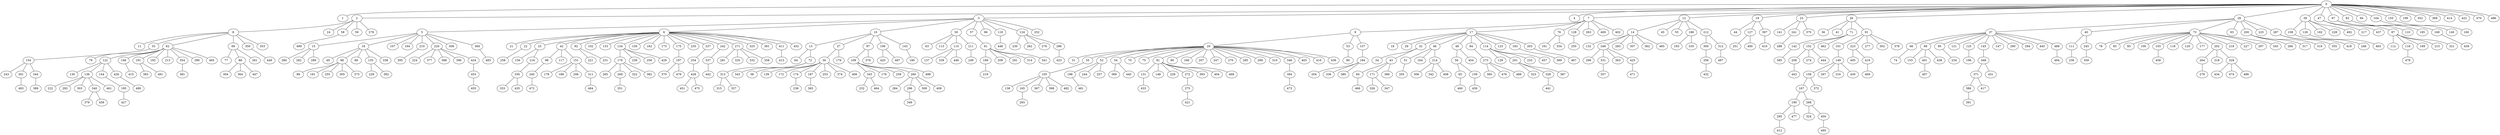 graph G {
    "0";
    "1";
    "2";
    "3";
    "4";
    "7";
    "12";
    "19";
    "23";
    "26";
    "28";
    "39";
    "47";
    "67";
    "82";
    "94";
    "104";
    "155";
    "199";
    "352";
    "368";
    "414";
    "422";
    "470";
    "486";
    "160";
    "140";
    "168";
    "439";
    "87";
    "110";
    "185";
    "112";
    "116";
    "169";
    "215";
    "321";
    "478";
    "217";
    "437";
    "108";
    "126";
    "182";
    "228";
    "492";
    "463";
    "246";
    "37";
    "40";
    "73";
    "93";
    "200";
    "225";
    "287";
    "355";
    "418";
    "266";
    "317";
    "319";
    "78";
    "83";
    "85";
    "100";
    "103";
    "118";
    "120";
    "177";
    "202";
    "218";
    "227";
    "297";
    "345";
    "264";
    "318";
    "329";
    "434";
    "474";
    "496";
    "279";
    "458";
    "111";
    "245";
    "359";
    "236";
    "66";
    "68";
    "95";
    "121";
    "125";
    "145";
    "147";
    "290";
    "294";
    "445";
    "489";
    "494";
    "348";
    "371";
    "431";
    "386";
    "417";
    "391";
    "196";
    "234";
    "153";
    "401";
    "438";
    "407";
    "74";
    "36";
    "41";
    "71";
    "91";
    "101";
    "223";
    "277";
    "302";
    "378";
    "405";
    "419";
    "469";
    "149";
    "158";
    "267";
    "316";
    "430";
    "167";
    "372";
    "190";
    "268";
    "324";
    "450";
    "495";
    "295";
    "477";
    "412";
    "142";
    "152";
    "462";
    "208";
    "274";
    "444";
    "443";
    "385";
    "141";
    "241";
    "375";
    "288";
    "44";
    "127";
    "397";
    "410";
    "251";
    "490";
    "14";
    "45";
    "55";
    "186";
    "212";
    "300";
    "312";
    "497";
    "356";
    "432";
    "193";
    "335";
    "132";
    "248";
    "283";
    "307";
    "362";
    "485";
    "298";
    "331";
    "363";
    "425";
    "471";
    "357";
    "9";
    "17";
    "76";
    "128";
    "263";
    "400";
    "402";
    "250";
    "161";
    "334";
    "18";
    "29";
    "32";
    "46";
    "48";
    "84";
    "114";
    "123";
    "183";
    "203";
    "467";
    "399";
    "129";
    "201";
    "233";
    "457";
    "323";
    "328";
    "387";
    "441";
    "273";
    "360";
    "476";
    "488";
    "56";
    "454";
    "65";
    "159";
    "459";
    "460";
    "51";
    "164";
    "214";
    "306";
    "342";
    "408";
    "205";
    "34";
    "43";
    "60";
    "171";
    "366";
    "326";
    "347";
    "466";
    "20";
    "53";
    "157";
    "184";
    "204";
    "336";
    "380";
    "80";
    "31";
    "35";
    "52";
    "54";
    "70";
    "75";
    "81";
    "90";
    "166";
    "207";
    "247";
    "270";
    "285";
    "299";
    "310";
    "346";
    "403";
    "416";
    "436";
    "394";
    "473";
    "131";
    "148";
    "226";
    "272";
    "393";
    "404";
    "468";
    "275";
    "421";
    "433";
    "369";
    "440";
    "198";
    "244";
    "257";
    "481";
    "105";
    "138";
    "165";
    "367";
    "398";
    "482";
    "293";
    "5";
    "6";
    "10";
    "50";
    "57";
    "96";
    "119";
    "124";
    "252";
    "230";
    "262";
    "276";
    "286";
    "423";
    "448";
    "61";
    "189";
    "209";
    "291";
    "314";
    "341";
    "219";
    "63";
    "113";
    "115";
    "211";
    "249";
    "137";
    "339";
    "446";
    "13";
    "27";
    "97";
    "106";
    "143";
    "180";
    "420";
    "487";
    "109";
    "376";
    "163";
    "176";
    "259";
    "260";
    "498";
    "284";
    "296";
    "309";
    "409";
    "349";
    "232";
    "464";
    "30";
    "179";
    "38";
    "139";
    "172";
    "174";
    "187";
    "253";
    "374";
    "406";
    "365";
    "238";
    "64";
    "72";
    "313";
    "343";
    "315";
    "327";
    "21";
    "22";
    "25";
    "42";
    "92";
    "102";
    "133";
    "134";
    "150";
    "162";
    "173";
    "175";
    "235";
    "237";
    "242";
    "271";
    "325";
    "361";
    "411";
    "452";
    "413";
    "281";
    "320";
    "332";
    "358";
    "337";
    "442";
    "254";
    "428";
    "451";
    "475";
    "197";
    "370";
    "479";
    "170";
    "239";
    "256";
    "429";
    "265";
    "269";
    "322";
    "382";
    "351";
    "221";
    "231";
    "98";
    "117";
    "151";
    "178";
    "188";
    "206";
    "311";
    "484";
    "240";
    "472";
    "156";
    "216";
    "330";
    "333";
    "435";
    "258";
    "15";
    "16";
    "107";
    "194";
    "210";
    "220";
    "308";
    "384";
    "483";
    "224";
    "377";
    "388";
    "396";
    "424";
    "453";
    "455";
    "395";
    "49";
    "86";
    "89";
    "135";
    "338";
    "229";
    "392";
    "99";
    "181";
    "255";
    "305";
    "373";
    "280";
    "282";
    "289";
    "8";
    "24";
    "58";
    "59";
    "278";
    "499";
    "11";
    "33";
    "62";
    "69";
    "350";
    "353";
    "449";
    "77";
    "88";
    "261";
    "304";
    "364";
    "447";
    "79";
    "122";
    "146";
    "191";
    "192";
    "213";
    "354";
    "390";
    "465";
    "381";
    "383";
    "491";
    "415";
    "130";
    "136";
    "144";
    "426";
    "480";
    "195";
    "427";
    "222";
    "292";
    "303";
    "340";
    "461";
    "379";
    "456";
    "154";
    "243";
    "301";
    "344";
    "389";
    "493";
    "0" -- "1";
    "0" -- "2";
    "0" -- "3";
    "0" -- "4";
    "0" -- "7";
    "0" -- "12";
    "0" -- "19";
    "0" -- "23";
    "0" -- "26";
    "0" -- "28";
    "0" -- "39";
    "0" -- "47";
    "0" -- "67";
    "0" -- "82";
    "0" -- "94";
    "0" -- "104";
    "0" -- "155";
    "0" -- "199";
    "0" -- "352";
    "0" -- "368";
    "0" -- "414";
    "0" -- "422";
    "0" -- "470";
    "0" -- "486";
    "155" -- "160";
    "104" -- "140";
    "82" -- "168";
    "168" -- "439";
    "67" -- "87";
    "67" -- "110";
    "67" -- "185";
    "87" -- "112";
    "87" -- "116";
    "87" -- "169";
    "87" -- "215";
    "87" -- "321";
    "116" -- "478";
    "47" -- "217";
    "47" -- "437";
    "39" -- "108";
    "39" -- "126";
    "39" -- "182";
    "39" -- "228";
    "39" -- "492";
    "126" -- "463";
    "108" -- "246";
    "28" -- "37";
    "28" -- "40";
    "28" -- "73";
    "28" -- "93";
    "28" -- "200";
    "28" -- "225";
    "28" -- "287";
    "287" -- "355";
    "287" -- "418";
    "200" -- "266";
    "200" -- "317";
    "200" -- "319";
    "73" -- "78";
    "73" -- "83";
    "73" -- "85";
    "73" -- "100";
    "73" -- "103";
    "73" -- "118";
    "73" -- "120";
    "73" -- "177";
    "73" -- "202";
    "73" -- "218";
    "73" -- "227";
    "73" -- "297";
    "73" -- "345";
    "202" -- "264";
    "202" -- "318";
    "202" -- "329";
    "329" -- "434";
    "329" -- "474";
    "329" -- "496";
    "264" -- "279";
    "103" -- "458";
    "40" -- "111";
    "40" -- "245";
    "245" -- "359";
    "111" -- "236";
    "37" -- "66";
    "37" -- "68";
    "37" -- "95";
    "37" -- "121";
    "37" -- "125";
    "37" -- "145";
    "37" -- "147";
    "37" -- "290";
    "37" -- "294";
    "37" -- "445";
    "37" -- "489";
    "489" -- "494";
    "145" -- "348";
    "348" -- "371";
    "348" -- "431";
    "371" -- "386";
    "371" -- "417";
    "386" -- "391";
    "125" -- "196";
    "95" -- "234";
    "68" -- "153";
    "68" -- "401";
    "68" -- "438";
    "401" -- "407";
    "66" -- "74";
    "26" -- "36";
    "26" -- "41";
    "26" -- "71";
    "26" -- "91";
    "91" -- "101";
    "91" -- "223";
    "91" -- "277";
    "91" -- "302";
    "91" -- "378";
    "223" -- "405";
    "223" -- "419";
    "419" -- "469";
    "101" -- "149";
    "149" -- "158";
    "149" -- "267";
    "149" -- "316";
    "149" -- "430";
    "158" -- "167";
    "158" -- "372";
    "167" -- "190";
    "167" -- "268";
    "268" -- "324";
    "268" -- "450";
    "450" -- "495";
    "190" -- "295";
    "190" -- "477";
    "295" -- "412";
    "71" -- "142";
    "71" -- "152";
    "71" -- "462";
    "152" -- "208";
    "152" -- "274";
    "152" -- "444";
    "208" -- "443";
    "142" -- "385";
    "23" -- "141";
    "23" -- "241";
    "23" -- "375";
    "241" -- "288";
    "19" -- "44";
    "19" -- "127";
    "19" -- "397";
    "397" -- "410";
    "127" -- "251";
    "127" -- "490";
    "12" -- "14";
    "12" -- "45";
    "12" -- "55";
    "12" -- "186";
    "12" -- "212";
    "212" -- "300";
    "212" -- "312";
    "312" -- "497";
    "300" -- "356";
    "356" -- "432";
    "186" -- "193";
    "186" -- "335";
    "14" -- "132";
    "14" -- "248";
    "14" -- "283";
    "14" -- "307";
    "14" -- "362";
    "14" -- "485";
    "248" -- "298";
    "248" -- "331";
    "248" -- "363";
    "248" -- "425";
    "425" -- "471";
    "331" -- "357";
    "7" -- "9";
    "7" -- "17";
    "7" -- "76";
    "7" -- "128";
    "7" -- "263";
    "7" -- "400";
    "7" -- "402";
    "128" -- "250";
    "76" -- "161";
    "76" -- "334";
    "17" -- "18";
    "17" -- "29";
    "17" -- "32";
    "17" -- "46";
    "17" -- "48";
    "17" -- "84";
    "17" -- "114";
    "17" -- "123";
    "17" -- "183";
    "17" -- "203";
    "203" -- "467";
    "183" -- "399";
    "114" -- "129";
    "114" -- "201";
    "114" -- "233";
    "114" -- "457";
    "201" -- "323";
    "201" -- "328";
    "201" -- "387";
    "328" -- "441";
    "84" -- "273";
    "273" -- "360";
    "273" -- "476";
    "273" -- "488";
    "48" -- "56";
    "48" -- "454";
    "56" -- "65";
    "56" -- "159";
    "159" -- "459";
    "65" -- "460";
    "46" -- "51";
    "46" -- "164";
    "46" -- "214";
    "214" -- "306";
    "214" -- "342";
    "214" -- "408";
    "51" -- "205";
    "32" -- "34";
    "32" -- "43";
    "43" -- "60";
    "43" -- "171";
    "43" -- "366";
    "171" -- "326";
    "171" -- "347";
    "60" -- "466";
    "9" -- "20";
    "9" -- "53";
    "9" -- "157";
    "157" -- "184";
    "184" -- "204";
    "184" -- "336";
    "184" -- "380";
    "53" -- "80";
    "20" -- "31";
    "20" -- "35";
    "20" -- "52";
    "20" -- "54";
    "20" -- "70";
    "20" -- "75";
    "20" -- "81";
    "20" -- "90";
    "20" -- "166";
    "20" -- "207";
    "20" -- "247";
    "20" -- "270";
    "20" -- "285";
    "20" -- "299";
    "20" -- "310";
    "20" -- "346";
    "20" -- "403";
    "20" -- "416";
    "20" -- "436";
    "346" -- "394";
    "394" -- "473";
    "81" -- "131";
    "81" -- "148";
    "81" -- "226";
    "81" -- "272";
    "81" -- "393";
    "81" -- "404";
    "81" -- "468";
    "272" -- "275";
    "275" -- "421";
    "131" -- "433";
    "54" -- "369";
    "54" -- "440";
    "52" -- "198";
    "52" -- "244";
    "52" -- "257";
    "198" -- "481";
    "35" -- "105";
    "105" -- "138";
    "105" -- "165";
    "105" -- "367";
    "105" -- "398";
    "105" -- "482";
    "165" -- "293";
    "3" -- "5";
    "3" -- "6";
    "3" -- "10";
    "3" -- "50";
    "3" -- "57";
    "3" -- "96";
    "3" -- "119";
    "3" -- "124";
    "3" -- "252";
    "124" -- "230";
    "124" -- "262";
    "124" -- "276";
    "124" -- "286";
    "286" -- "423";
    "119" -- "448";
    "57" -- "61";
    "61" -- "189";
    "61" -- "209";
    "61" -- "291";
    "61" -- "314";
    "61" -- "341";
    "189" -- "219";
    "50" -- "63";
    "50" -- "113";
    "50" -- "115";
    "50" -- "211";
    "211" -- "249";
    "115" -- "137";
    "115" -- "339";
    "115" -- "446";
    "10" -- "13";
    "10" -- "27";
    "10" -- "97";
    "10" -- "106";
    "10" -- "143";
    "143" -- "180";
    "106" -- "420";
    "106" -- "487";
    "97" -- "109";
    "97" -- "376";
    "109" -- "163";
    "109" -- "176";
    "109" -- "259";
    "109" -- "260";
    "109" -- "498";
    "260" -- "284";
    "260" -- "296";
    "260" -- "309";
    "260" -- "409";
    "296" -- "349";
    "163" -- "232";
    "163" -- "464";
    "27" -- "30";
    "27" -- "179";
    "30" -- "38";
    "30" -- "139";
    "30" -- "172";
    "30" -- "174";
    "30" -- "187";
    "30" -- "253";
    "30" -- "374";
    "30" -- "406";
    "187" -- "365";
    "174" -- "238";
    "13" -- "64";
    "13" -- "72";
    "72" -- "313";
    "72" -- "343";
    "313" -- "315";
    "313" -- "327";
    "6" -- "21";
    "6" -- "22";
    "6" -- "25";
    "6" -- "42";
    "6" -- "92";
    "6" -- "102";
    "6" -- "133";
    "6" -- "134";
    "6" -- "150";
    "6" -- "162";
    "6" -- "173";
    "6" -- "175";
    "6" -- "235";
    "6" -- "237";
    "6" -- "242";
    "6" -- "271";
    "6" -- "325";
    "6" -- "361";
    "6" -- "411";
    "6" -- "452";
    "411" -- "413";
    "271" -- "281";
    "271" -- "320";
    "271" -- "332";
    "271" -- "358";
    "242" -- "337";
    "337" -- "442";
    "237" -- "254";
    "254" -- "428";
    "428" -- "451";
    "428" -- "475";
    "175" -- "197";
    "197" -- "370";
    "197" -- "479";
    "134" -- "170";
    "134" -- "239";
    "134" -- "256";
    "134" -- "429";
    "170" -- "265";
    "170" -- "269";
    "170" -- "322";
    "170" -- "382";
    "269" -- "351";
    "92" -- "221";
    "92" -- "231";
    "42" -- "98";
    "42" -- "117";
    "42" -- "151";
    "151" -- "178";
    "151" -- "188";
    "151" -- "206";
    "151" -- "311";
    "311" -- "484";
    "98" -- "240";
    "240" -- "472";
    "25" -- "156";
    "25" -- "216";
    "216" -- "330";
    "330" -- "333";
    "330" -- "435";
    "22" -- "258";
    "5" -- "15";
    "5" -- "16";
    "5" -- "107";
    "5" -- "194";
    "5" -- "210";
    "5" -- "220";
    "5" -- "308";
    "5" -- "384";
    "384" -- "483";
    "220" -- "224";
    "220" -- "377";
    "220" -- "388";
    "220" -- "396";
    "220" -- "424";
    "424" -- "453";
    "453" -- "455";
    "210" -- "395";
    "16" -- "49";
    "16" -- "86";
    "16" -- "89";
    "16" -- "135";
    "16" -- "338";
    "135" -- "229";
    "135" -- "392";
    "86" -- "99";
    "86" -- "181";
    "86" -- "255";
    "86" -- "305";
    "86" -- "373";
    "15" -- "280";
    "15" -- "282";
    "15" -- "289";
    "2" -- "8";
    "2" -- "24";
    "2" -- "58";
    "2" -- "59";
    "2" -- "278";
    "58" -- "499";
    "8" -- "11";
    "8" -- "33";
    "8" -- "62";
    "8" -- "69";
    "8" -- "350";
    "8" -- "353";
    "350" -- "449";
    "69" -- "77";
    "69" -- "88";
    "69" -- "261";
    "88" -- "304";
    "88" -- "364";
    "88" -- "447";
    "62" -- "79";
    "62" -- "122";
    "62" -- "146";
    "62" -- "191";
    "62" -- "192";
    "62" -- "213";
    "62" -- "354";
    "62" -- "390";
    "62" -- "465";
    "354" -- "381";
    "191" -- "383";
    "191" -- "491";
    "146" -- "415";
    "122" -- "130";
    "122" -- "136";
    "122" -- "144";
    "122" -- "426";
    "426" -- "480";
    "144" -- "195";
    "195" -- "427";
    "136" -- "222";
    "136" -- "292";
    "136" -- "303";
    "136" -- "340";
    "136" -- "461";
    "340" -- "379";
    "340" -- "456";
    "33" -- "154";
    "154" -- "243";
    "154" -- "301";
    "154" -- "344";
    "344" -- "389";
    "301" -- "493";
}